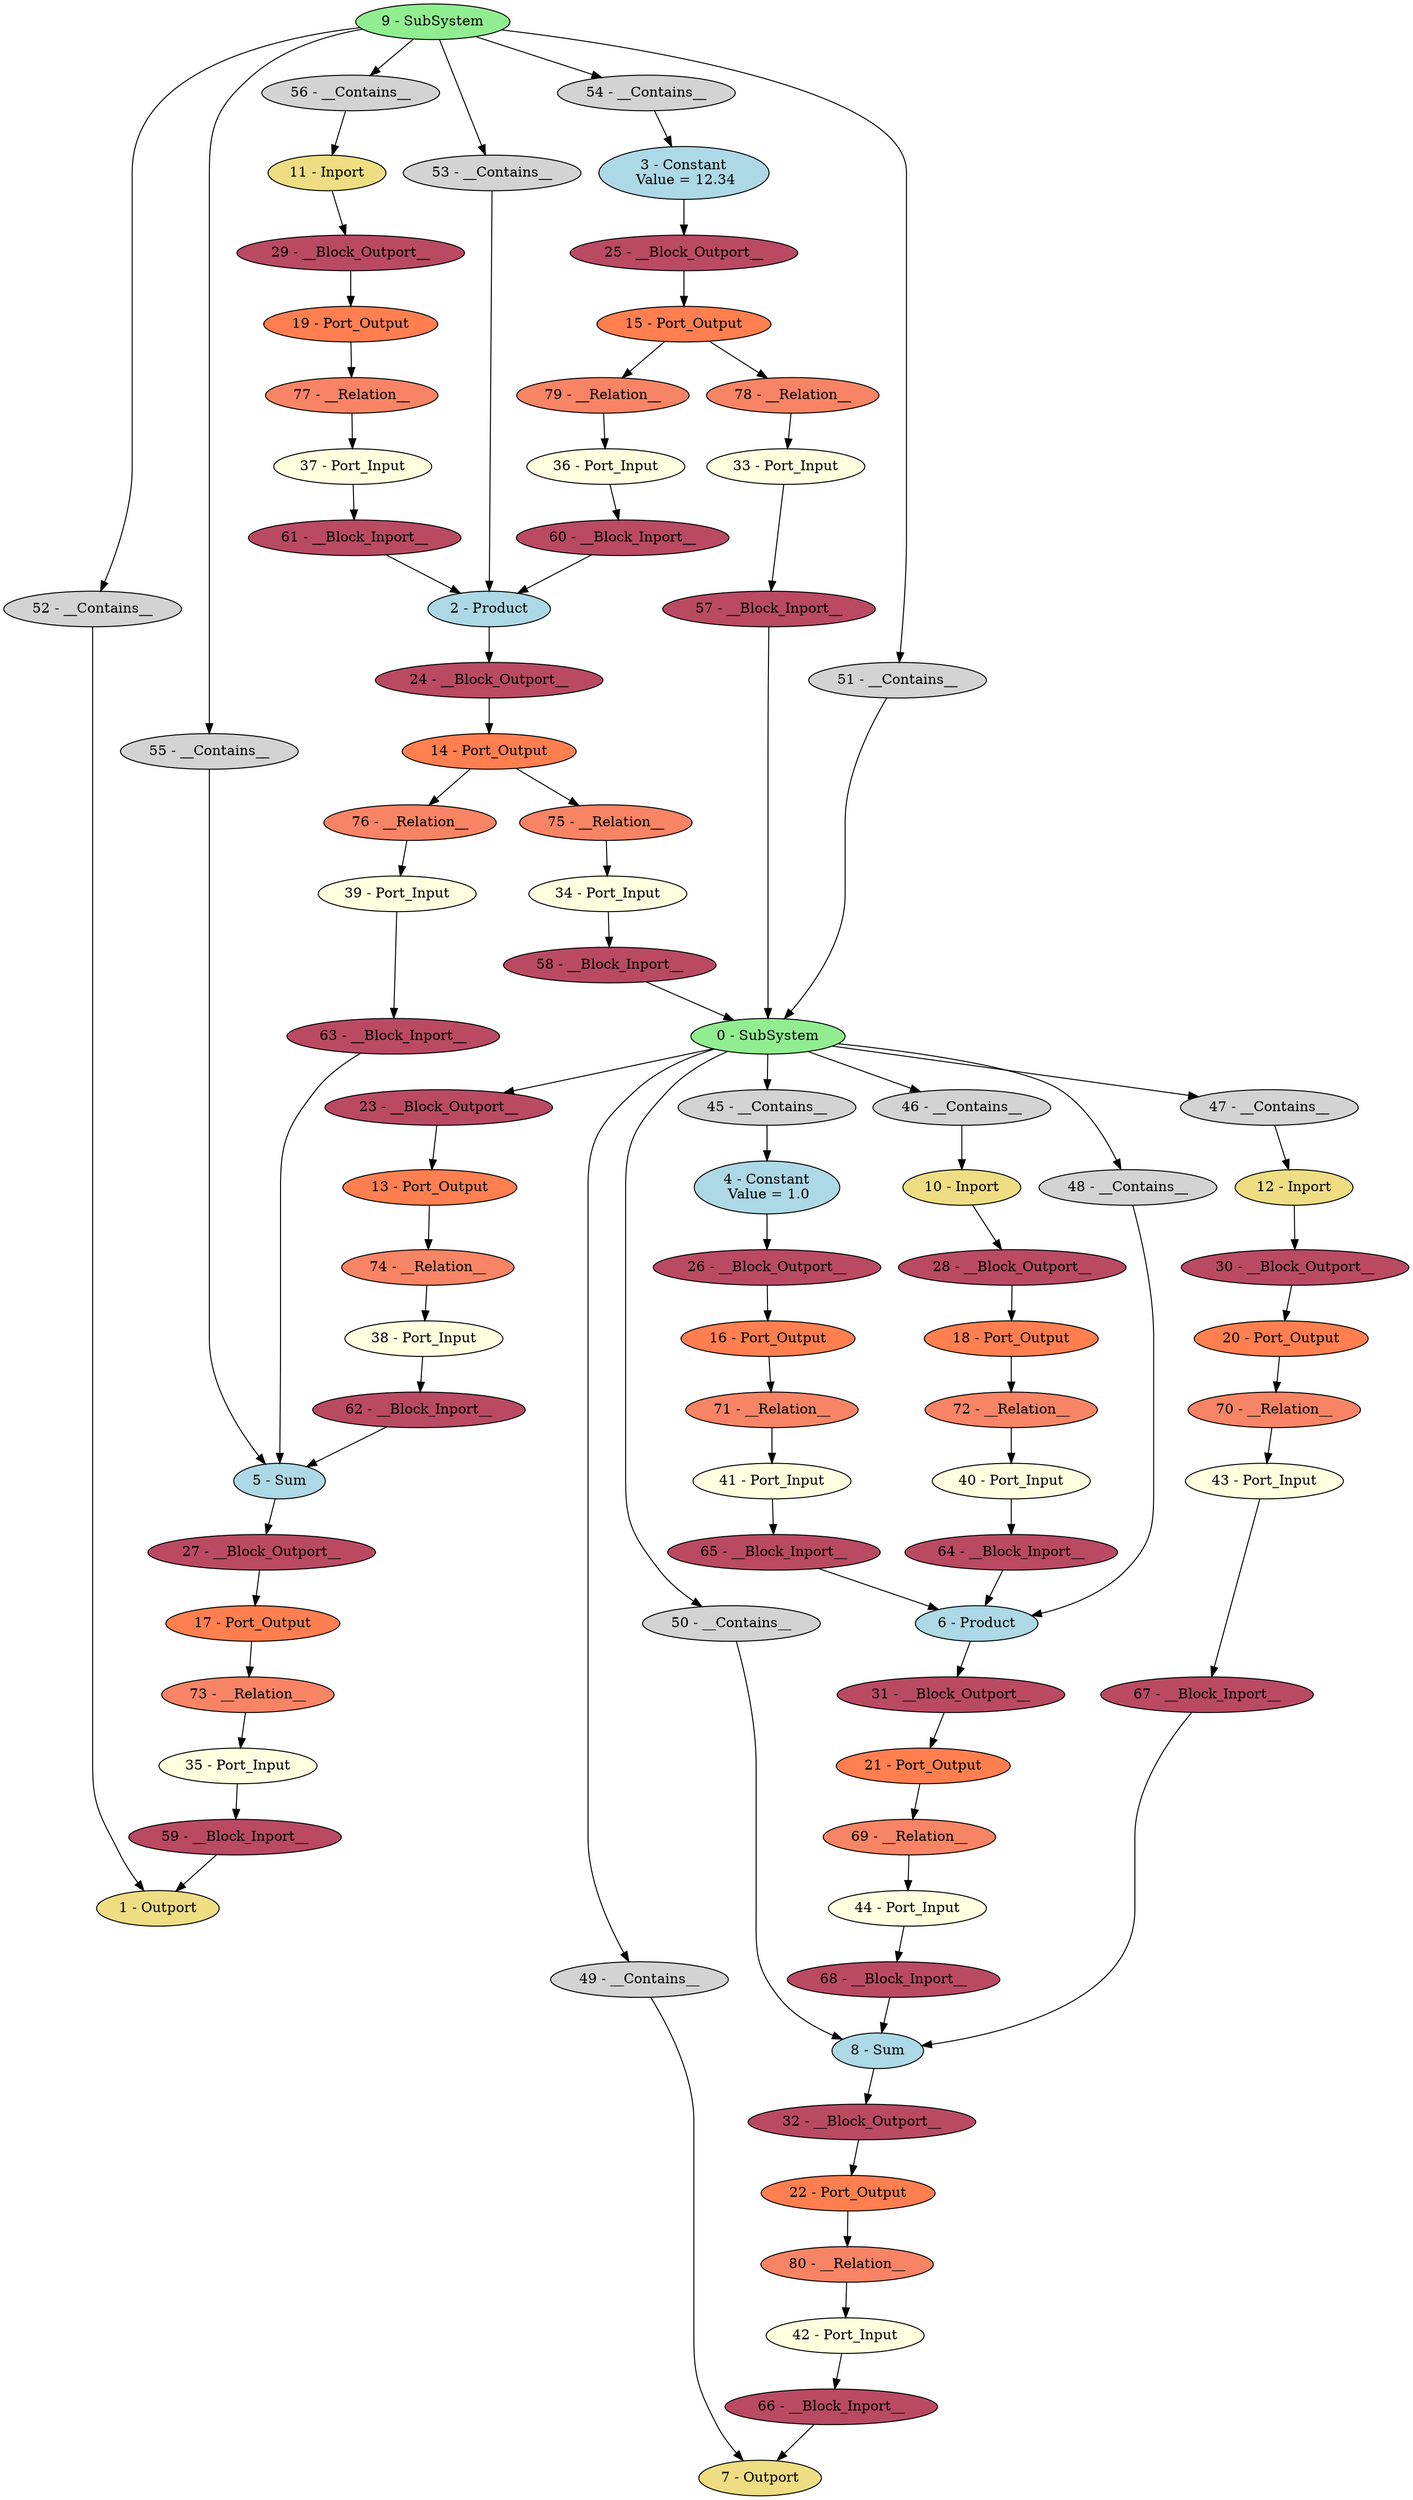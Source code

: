 digraph HFlatten1 {
"0 - SubSystem" [style=filled, fillcolor=lightgreen];
"1 - Outport" [style=filled, fillcolor=lightgoldenrod];
"2 - Product" [style=filled, fillcolor=lightblue];
"3 - Constant\n Value = 12.34" [style=filled, fillcolor=lightblue];
"4 - Constant\n Value = 1.0" [style=filled, fillcolor=lightblue];
"5 - Sum" [style=filled, fillcolor=lightblue];
"6 - Product" [style=filled, fillcolor=lightblue];
"7 - Outport" [style=filled, fillcolor=lightgoldenrod];
"8 - Sum" [style=filled, fillcolor=lightblue];
"9 - SubSystem" [style=filled, fillcolor=lightgreen];
"10 - Inport" [style=filled, fillcolor=lightgoldenrod];
"11 - Inport" [style=filled, fillcolor=lightgoldenrod];
"12 - Inport" [style=filled, fillcolor=lightgoldenrod];
"13 - Port_Output" [style=filled, fillcolor=coral];
"14 - Port_Output" [style=filled, fillcolor=coral];
"15 - Port_Output" [style=filled, fillcolor=coral];
"16 - Port_Output" [style=filled, fillcolor=coral];
"17 - Port_Output" [style=filled, fillcolor=coral];
"18 - Port_Output" [style=filled, fillcolor=coral];
"19 - Port_Output" [style=filled, fillcolor=coral];
"20 - Port_Output" [style=filled, fillcolor=coral];
"21 - Port_Output" [style=filled, fillcolor=coral];
"22 - Port_Output" [style=filled, fillcolor=coral];
"23 - __Block_Outport__" [style=filled, fillcolor="#b94a62"];
"24 - __Block_Outport__" [style=filled, fillcolor="#b94a62"];
"25 - __Block_Outport__" [style=filled, fillcolor="#b94a62"];
"26 - __Block_Outport__" [style=filled, fillcolor="#b94a62"];
"27 - __Block_Outport__" [style=filled, fillcolor="#b94a62"];
"28 - __Block_Outport__" [style=filled, fillcolor="#b94a62"];
"29 - __Block_Outport__" [style=filled, fillcolor="#b94a62"];
"30 - __Block_Outport__" [style=filled, fillcolor="#b94a62"];
"31 - __Block_Outport__" [style=filled, fillcolor="#b94a62"];
"32 - __Block_Outport__" [style=filled, fillcolor="#b94a62"];
"33 - Port_Input" [style=filled, fillcolor=lightyellow];
"34 - Port_Input" [style=filled, fillcolor=lightyellow];
"35 - Port_Input" [style=filled, fillcolor=lightyellow];
"36 - Port_Input" [style=filled, fillcolor=lightyellow];
"37 - Port_Input" [style=filled, fillcolor=lightyellow];
"38 - Port_Input" [style=filled, fillcolor=lightyellow];
"39 - Port_Input" [style=filled, fillcolor=lightyellow];
"40 - Port_Input" [style=filled, fillcolor=lightyellow];
"41 - Port_Input" [style=filled, fillcolor=lightyellow];
"42 - Port_Input" [style=filled, fillcolor=lightyellow];
"43 - Port_Input" [style=filled, fillcolor=lightyellow];
"44 - Port_Input" [style=filled, fillcolor=lightyellow];
"45 - __Contains__" [style=filled, fillcolor=lightgray];
"46 - __Contains__" [style=filled, fillcolor=lightgray];
"47 - __Contains__" [style=filled, fillcolor=lightgray];
"48 - __Contains__" [style=filled, fillcolor=lightgray];
"49 - __Contains__" [style=filled, fillcolor=lightgray];
"50 - __Contains__" [style=filled, fillcolor=lightgray];
"51 - __Contains__" [style=filled, fillcolor=lightgray];
"52 - __Contains__" [style=filled, fillcolor=lightgray];
"53 - __Contains__" [style=filled, fillcolor=lightgray];
"54 - __Contains__" [style=filled, fillcolor=lightgray];
"55 - __Contains__" [style=filled, fillcolor=lightgray];
"56 - __Contains__" [style=filled, fillcolor=lightgray];
"57 - __Block_Inport__" [style=filled, fillcolor="#b94a62"];
"58 - __Block_Inport__" [style=filled, fillcolor="#b94a62"];
"59 - __Block_Inport__" [style=filled, fillcolor="#b94a62"];
"60 - __Block_Inport__" [style=filled, fillcolor="#b94a62"];
"61 - __Block_Inport__" [style=filled, fillcolor="#b94a62"];
"62 - __Block_Inport__" [style=filled, fillcolor="#b94a62"];
"63 - __Block_Inport__" [style=filled, fillcolor="#b94a62"];
"64 - __Block_Inport__" [style=filled, fillcolor="#b94a62"];
"65 - __Block_Inport__" [style=filled, fillcolor="#b94a62"];
"66 - __Block_Inport__" [style=filled, fillcolor="#b94a62"];
"67 - __Block_Inport__" [style=filled, fillcolor="#b94a62"];
"68 - __Block_Inport__" [style=filled, fillcolor="#b94a62"];
"69 - __Relation__" [style=filled, fillcolor="#f78465"];
"70 - __Relation__" [style=filled, fillcolor="#f78465"];
"71 - __Relation__" [style=filled, fillcolor="#f78465"];
"72 - __Relation__" [style=filled, fillcolor="#f78465"];
"73 - __Relation__" [style=filled, fillcolor="#f78465"];
"74 - __Relation__" [style=filled, fillcolor="#f78465"];
"75 - __Relation__" [style=filled, fillcolor="#f78465"];
"76 - __Relation__" [style=filled, fillcolor="#f78465"];
"77 - __Relation__" [style=filled, fillcolor="#f78465"];
"78 - __Relation__" [style=filled, fillcolor="#f78465"];
"79 - __Relation__" [style=filled, fillcolor="#f78465"];
"80 - __Relation__" [style=filled, fillcolor="#f78465"];
"0 - SubSystem" -> "23 - __Block_Outport__";
"23 - __Block_Outport__" -> "13 - Port_Output";
"2 - Product" -> "24 - __Block_Outport__";
"24 - __Block_Outport__" -> "14 - Port_Output";
"3 - Constant\n Value = 12.34" -> "25 - __Block_Outport__";
"25 - __Block_Outport__" -> "15 - Port_Output";
"4 - Constant\n Value = 1.0" -> "26 - __Block_Outport__";
"26 - __Block_Outport__" -> "16 - Port_Output";
"5 - Sum" -> "27 - __Block_Outport__";
"27 - __Block_Outport__" -> "17 - Port_Output";
"10 - Inport" -> "28 - __Block_Outport__";
"28 - __Block_Outport__" -> "18 - Port_Output";
"11 - Inport" -> "29 - __Block_Outport__";
"29 - __Block_Outport__" -> "19 - Port_Output";
"12 - Inport" -> "30 - __Block_Outport__";
"30 - __Block_Outport__" -> "20 - Port_Output";
"6 - Product" -> "31 - __Block_Outport__";
"31 - __Block_Outport__" -> "21 - Port_Output";
"8 - Sum" -> "32 - __Block_Outport__";
"32 - __Block_Outport__" -> "22 - Port_Output";
"0 - SubSystem" -> "45 - __Contains__";
"45 - __Contains__" -> "4 - Constant\n Value = 1.0";
"0 - SubSystem" -> "46 - __Contains__";
"46 - __Contains__" -> "10 - Inport";
"0 - SubSystem" -> "47 - __Contains__";
"47 - __Contains__" -> "12 - Inport";
"0 - SubSystem" -> "48 - __Contains__";
"48 - __Contains__" -> "6 - Product";
"0 - SubSystem" -> "49 - __Contains__";
"49 - __Contains__" -> "7 - Outport";
"0 - SubSystem" -> "50 - __Contains__";
"50 - __Contains__" -> "8 - Sum";
"9 - SubSystem" -> "51 - __Contains__";
"51 - __Contains__" -> "0 - SubSystem";
"9 - SubSystem" -> "52 - __Contains__";
"52 - __Contains__" -> "1 - Outport";
"9 - SubSystem" -> "53 - __Contains__";
"53 - __Contains__" -> "2 - Product";
"9 - SubSystem" -> "54 - __Contains__";
"54 - __Contains__" -> "3 - Constant\n Value = 12.34";
"9 - SubSystem" -> "55 - __Contains__";
"55 - __Contains__" -> "5 - Sum";
"9 - SubSystem" -> "56 - __Contains__";
"56 - __Contains__" -> "11 - Inport";
"21 - Port_Output" -> "69 - __Relation__";
"69 - __Relation__" -> "44 - Port_Input";
"20 - Port_Output" -> "70 - __Relation__";
"70 - __Relation__" -> "43 - Port_Input";
"16 - Port_Output" -> "71 - __Relation__";
"71 - __Relation__" -> "41 - Port_Input";
"18 - Port_Output" -> "72 - __Relation__";
"72 - __Relation__" -> "40 - Port_Input";
"17 - Port_Output" -> "73 - __Relation__";
"73 - __Relation__" -> "35 - Port_Input";
"13 - Port_Output" -> "74 - __Relation__";
"74 - __Relation__" -> "38 - Port_Input";
"14 - Port_Output" -> "75 - __Relation__";
"75 - __Relation__" -> "34 - Port_Input";
"14 - Port_Output" -> "76 - __Relation__";
"76 - __Relation__" -> "39 - Port_Input";
"19 - Port_Output" -> "77 - __Relation__";
"77 - __Relation__" -> "37 - Port_Input";
"15 - Port_Output" -> "78 - __Relation__";
"78 - __Relation__" -> "33 - Port_Input";
"15 - Port_Output" -> "79 - __Relation__";
"79 - __Relation__" -> "36 - Port_Input";
"22 - Port_Output" -> "80 - __Relation__";
"80 - __Relation__" -> "42 - Port_Input";
"57 - __Block_Inport__" -> "0 - SubSystem";
"33 - Port_Input" -> "57 - __Block_Inport__";
"58 - __Block_Inport__" -> "0 - SubSystem";
"34 - Port_Input" -> "58 - __Block_Inport__";
"59 - __Block_Inport__" -> "1 - Outport";
"35 - Port_Input" -> "59 - __Block_Inport__";
"60 - __Block_Inport__" -> "2 - Product";
"36 - Port_Input" -> "60 - __Block_Inport__";
"61 - __Block_Inport__" -> "2 - Product";
"37 - Port_Input" -> "61 - __Block_Inport__";
"62 - __Block_Inport__" -> "5 - Sum";
"38 - Port_Input" -> "62 - __Block_Inport__";
"63 - __Block_Inport__" -> "5 - Sum";
"39 - Port_Input" -> "63 - __Block_Inport__";
"64 - __Block_Inport__" -> "6 - Product";
"40 - Port_Input" -> "64 - __Block_Inport__";
"65 - __Block_Inport__" -> "6 - Product";
"41 - Port_Input" -> "65 - __Block_Inport__";
"66 - __Block_Inport__" -> "7 - Outport";
"42 - Port_Input" -> "66 - __Block_Inport__";
"67 - __Block_Inport__" -> "8 - Sum";
"43 - Port_Input" -> "67 - __Block_Inport__";
"68 - __Block_Inport__" -> "8 - Sum";
"44 - Port_Input" -> "68 - __Block_Inport__";
}
